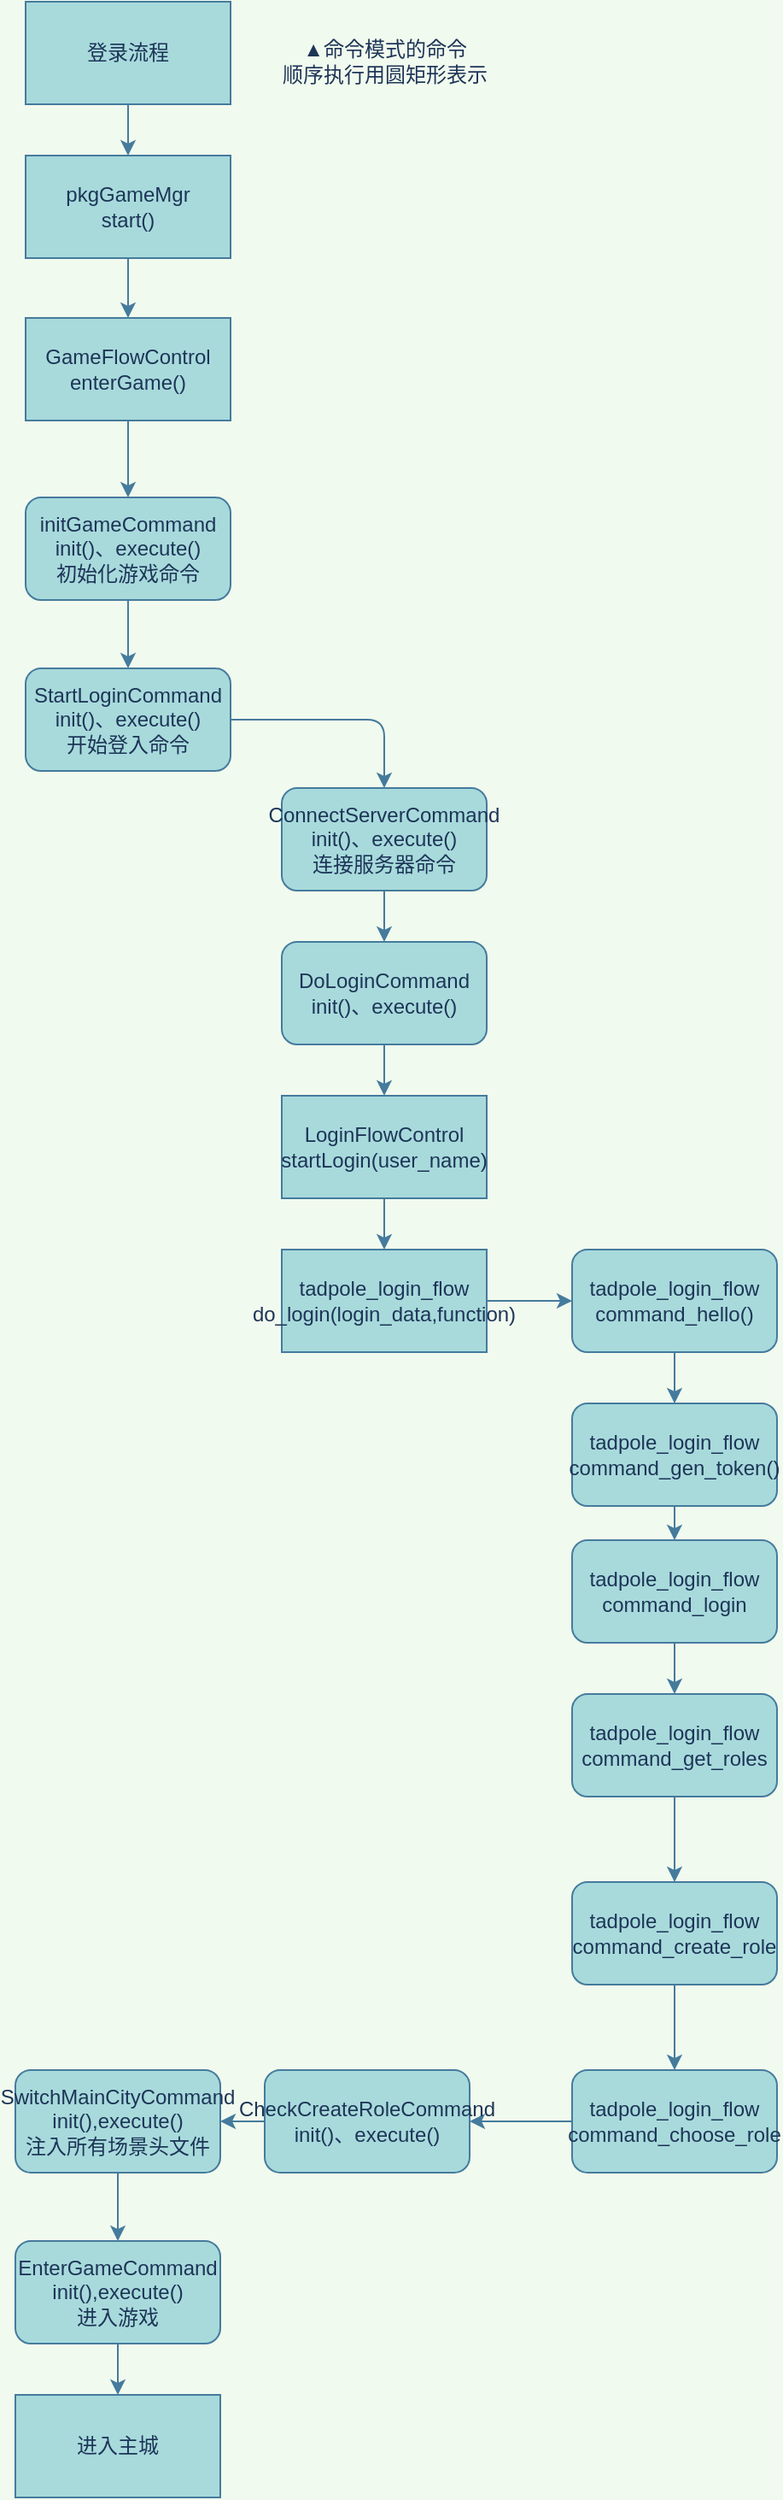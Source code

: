 <mxfile version="14.8.5" type="github"><diagram id="tzbdUWgUeO2pc2LBgH7D" name="Page-1"><mxGraphModel dx="862" dy="775" grid="1" gridSize="10" guides="1" tooltips="1" connect="1" arrows="1" fold="1" page="1" pageScale="1" pageWidth="827" pageHeight="1169" background="#F1FAEE" math="0" shadow="0"><root><mxCell id="0"/><mxCell id="1" parent="0"/><mxCell id="bOicGj-2hZTpGaLPxeCQ-3" style="edgeStyle=orthogonalEdgeStyle;curved=0;rounded=1;sketch=0;orthogonalLoop=1;jettySize=auto;html=1;fontColor=#1D3557;strokeColor=#457B9D;fillColor=#A8DADC;" edge="1" parent="1" source="bOicGj-2hZTpGaLPxeCQ-1" target="bOicGj-2hZTpGaLPxeCQ-2"><mxGeometry relative="1" as="geometry"/></mxCell><mxCell id="bOicGj-2hZTpGaLPxeCQ-1" value="登录流程" style="rounded=0;whiteSpace=wrap;html=1;fillColor=#A8DADC;strokeColor=#457B9D;fontColor=#1D3557;" vertex="1" parent="1"><mxGeometry x="360" y="340" width="120" height="60" as="geometry"/></mxCell><mxCell id="bOicGj-2hZTpGaLPxeCQ-5" style="edgeStyle=orthogonalEdgeStyle;curved=0;rounded=1;sketch=0;orthogonalLoop=1;jettySize=auto;html=1;fontColor=#1D3557;strokeColor=#457B9D;fillColor=#A8DADC;" edge="1" parent="1" source="bOicGj-2hZTpGaLPxeCQ-2" target="bOicGj-2hZTpGaLPxeCQ-4"><mxGeometry relative="1" as="geometry"/></mxCell><mxCell id="bOicGj-2hZTpGaLPxeCQ-2" value="pkgGameMgr&lt;br&gt;start()" style="rounded=0;whiteSpace=wrap;html=1;fillColor=#A8DADC;strokeColor=#457B9D;fontColor=#1D3557;" vertex="1" parent="1"><mxGeometry x="360" y="430" width="120" height="60" as="geometry"/></mxCell><mxCell id="bOicGj-2hZTpGaLPxeCQ-13" style="edgeStyle=orthogonalEdgeStyle;curved=0;rounded=1;sketch=0;orthogonalLoop=1;jettySize=auto;html=1;fontColor=#1D3557;strokeColor=#457B9D;fillColor=#A8DADC;" edge="1" parent="1" source="bOicGj-2hZTpGaLPxeCQ-4" target="bOicGj-2hZTpGaLPxeCQ-11"><mxGeometry relative="1" as="geometry"/></mxCell><mxCell id="bOicGj-2hZTpGaLPxeCQ-4" value="GameFlowControl&lt;br&gt;enterGame()" style="rounded=0;whiteSpace=wrap;html=1;sketch=0;fontColor=#1D3557;strokeColor=#457B9D;fillColor=#A8DADC;" vertex="1" parent="1"><mxGeometry x="360" y="525" width="120" height="60" as="geometry"/></mxCell><mxCell id="bOicGj-2hZTpGaLPxeCQ-24" style="edgeStyle=orthogonalEdgeStyle;curved=0;rounded=1;sketch=0;orthogonalLoop=1;jettySize=auto;html=1;fontColor=#1D3557;strokeColor=#457B9D;fillColor=#A8DADC;" edge="1" parent="1" source="bOicGj-2hZTpGaLPxeCQ-11" target="bOicGj-2hZTpGaLPxeCQ-23"><mxGeometry relative="1" as="geometry"/></mxCell><mxCell id="bOicGj-2hZTpGaLPxeCQ-11" value="initGameCommand&lt;br&gt;init()、execute()&lt;br&gt;初始化游戏命令" style="rounded=1;whiteSpace=wrap;html=1;sketch=0;fontColor=#1D3557;strokeColor=#457B9D;fillColor=#A8DADC;" vertex="1" parent="1"><mxGeometry x="360" y="630" width="120" height="60" as="geometry"/></mxCell><mxCell id="bOicGj-2hZTpGaLPxeCQ-12" value="▲命令模式的命令&lt;br&gt;顺序执行用圆矩形表示" style="text;html=1;align=center;verticalAlign=middle;resizable=0;points=[];autosize=1;strokeColor=none;fontColor=#1D3557;" vertex="1" parent="1"><mxGeometry x="500" y="360" width="140" height="30" as="geometry"/></mxCell><mxCell id="bOicGj-2hZTpGaLPxeCQ-26" style="edgeStyle=orthogonalEdgeStyle;curved=0;rounded=1;sketch=0;orthogonalLoop=1;jettySize=auto;html=1;fontColor=#1D3557;strokeColor=#457B9D;fillColor=#A8DADC;" edge="1" parent="1" source="bOicGj-2hZTpGaLPxeCQ-23" target="bOicGj-2hZTpGaLPxeCQ-25"><mxGeometry relative="1" as="geometry"/></mxCell><mxCell id="bOicGj-2hZTpGaLPxeCQ-23" value="StartLoginCommand&lt;br&gt;init()、execute()&lt;br&gt;开始登入命令" style="rounded=1;whiteSpace=wrap;html=1;sketch=0;fontColor=#1D3557;strokeColor=#457B9D;fillColor=#A8DADC;" vertex="1" parent="1"><mxGeometry x="360" y="730" width="120" height="60" as="geometry"/></mxCell><mxCell id="bOicGj-2hZTpGaLPxeCQ-28" style="edgeStyle=orthogonalEdgeStyle;curved=0;rounded=1;sketch=0;orthogonalLoop=1;jettySize=auto;html=1;fontColor=#1D3557;strokeColor=#457B9D;fillColor=#A8DADC;" edge="1" parent="1" source="bOicGj-2hZTpGaLPxeCQ-25" target="bOicGj-2hZTpGaLPxeCQ-27"><mxGeometry relative="1" as="geometry"/></mxCell><mxCell id="bOicGj-2hZTpGaLPxeCQ-25" value="ConnectServerCommand&lt;br&gt;init()、execute()&lt;br&gt;连接服务器命令" style="rounded=1;whiteSpace=wrap;html=1;sketch=0;fontColor=#1D3557;strokeColor=#457B9D;fillColor=#A8DADC;" vertex="1" parent="1"><mxGeometry x="510" y="800" width="120" height="60" as="geometry"/></mxCell><mxCell id="bOicGj-2hZTpGaLPxeCQ-33" style="edgeStyle=orthogonalEdgeStyle;curved=0;rounded=1;sketch=0;orthogonalLoop=1;jettySize=auto;html=1;fontColor=#1D3557;strokeColor=#457B9D;fillColor=#A8DADC;" edge="1" parent="1" source="bOicGj-2hZTpGaLPxeCQ-27" target="bOicGj-2hZTpGaLPxeCQ-32"><mxGeometry relative="1" as="geometry"/></mxCell><mxCell id="bOicGj-2hZTpGaLPxeCQ-27" value="DoLoginCommand&lt;br&gt;init()、execute()&lt;br&gt;" style="rounded=1;whiteSpace=wrap;html=1;sketch=0;fontColor=#1D3557;strokeColor=#457B9D;fillColor=#A8DADC;" vertex="1" parent="1"><mxGeometry x="510" y="890" width="120" height="60" as="geometry"/></mxCell><mxCell id="bOicGj-2hZTpGaLPxeCQ-36" style="edgeStyle=orthogonalEdgeStyle;curved=0;rounded=1;sketch=0;orthogonalLoop=1;jettySize=auto;html=1;fontColor=#1D3557;strokeColor=#457B9D;fillColor=#A8DADC;" edge="1" parent="1" source="bOicGj-2hZTpGaLPxeCQ-32" target="bOicGj-2hZTpGaLPxeCQ-35"><mxGeometry relative="1" as="geometry"/></mxCell><mxCell id="bOicGj-2hZTpGaLPxeCQ-32" value="&lt;span&gt;LoginFlowControl&lt;/span&gt;&lt;br&gt;&lt;span&gt;startLogin(user_name)&lt;/span&gt;" style="rounded=0;whiteSpace=wrap;html=1;sketch=0;fontColor=#1D3557;strokeColor=#457B9D;fillColor=#A8DADC;" vertex="1" parent="1"><mxGeometry x="510" y="980" width="120" height="60" as="geometry"/></mxCell><mxCell id="bOicGj-2hZTpGaLPxeCQ-38" style="edgeStyle=orthogonalEdgeStyle;curved=0;rounded=1;sketch=0;orthogonalLoop=1;jettySize=auto;html=1;fontColor=#1D3557;strokeColor=#457B9D;fillColor=#A8DADC;" edge="1" parent="1" source="bOicGj-2hZTpGaLPxeCQ-35" target="bOicGj-2hZTpGaLPxeCQ-37"><mxGeometry relative="1" as="geometry"/></mxCell><mxCell id="bOicGj-2hZTpGaLPxeCQ-35" value="tadpole_login_flow&lt;br&gt;do_login(login_data,function)" style="rounded=0;whiteSpace=wrap;html=1;sketch=0;fontColor=#1D3557;strokeColor=#457B9D;fillColor=#A8DADC;" vertex="1" parent="1"><mxGeometry x="510" y="1070" width="120" height="60" as="geometry"/></mxCell><mxCell id="bOicGj-2hZTpGaLPxeCQ-40" style="edgeStyle=orthogonalEdgeStyle;curved=0;rounded=1;sketch=0;orthogonalLoop=1;jettySize=auto;html=1;fontColor=#1D3557;strokeColor=#457B9D;fillColor=#A8DADC;" edge="1" parent="1" source="bOicGj-2hZTpGaLPxeCQ-37" target="bOicGj-2hZTpGaLPxeCQ-39"><mxGeometry relative="1" as="geometry"/></mxCell><mxCell id="bOicGj-2hZTpGaLPxeCQ-37" value="tadpole_login_flow&lt;br&gt;command_hello()" style="rounded=1;whiteSpace=wrap;html=1;sketch=0;fontColor=#1D3557;strokeColor=#457B9D;fillColor=#A8DADC;" vertex="1" parent="1"><mxGeometry x="680" y="1070" width="120" height="60" as="geometry"/></mxCell><mxCell id="bOicGj-2hZTpGaLPxeCQ-42" style="edgeStyle=orthogonalEdgeStyle;curved=0;rounded=1;sketch=0;orthogonalLoop=1;jettySize=auto;html=1;fontColor=#1D3557;strokeColor=#457B9D;fillColor=#A8DADC;" edge="1" parent="1" source="bOicGj-2hZTpGaLPxeCQ-39" target="bOicGj-2hZTpGaLPxeCQ-41"><mxGeometry relative="1" as="geometry"/></mxCell><mxCell id="bOicGj-2hZTpGaLPxeCQ-39" value="tadpole_login_flow&lt;br&gt;command_gen_token()" style="rounded=1;whiteSpace=wrap;html=1;sketch=0;fontColor=#1D3557;strokeColor=#457B9D;fillColor=#A8DADC;" vertex="1" parent="1"><mxGeometry x="680" y="1160" width="120" height="60" as="geometry"/></mxCell><mxCell id="bOicGj-2hZTpGaLPxeCQ-44" style="edgeStyle=orthogonalEdgeStyle;curved=0;rounded=1;sketch=0;orthogonalLoop=1;jettySize=auto;html=1;fontColor=#1D3557;strokeColor=#457B9D;fillColor=#A8DADC;" edge="1" parent="1" source="bOicGj-2hZTpGaLPxeCQ-41" target="bOicGj-2hZTpGaLPxeCQ-43"><mxGeometry relative="1" as="geometry"/></mxCell><mxCell id="bOicGj-2hZTpGaLPxeCQ-41" value="tadpole_login_flow&lt;br&gt;command_login" style="rounded=1;whiteSpace=wrap;html=1;sketch=0;fontColor=#1D3557;strokeColor=#457B9D;fillColor=#A8DADC;" vertex="1" parent="1"><mxGeometry x="680" y="1240" width="120" height="60" as="geometry"/></mxCell><mxCell id="bOicGj-2hZTpGaLPxeCQ-46" style="edgeStyle=orthogonalEdgeStyle;curved=0;rounded=1;sketch=0;orthogonalLoop=1;jettySize=auto;html=1;fontColor=#1D3557;strokeColor=#457B9D;fillColor=#A8DADC;" edge="1" parent="1" source="bOicGj-2hZTpGaLPxeCQ-43" target="bOicGj-2hZTpGaLPxeCQ-45"><mxGeometry relative="1" as="geometry"/></mxCell><mxCell id="bOicGj-2hZTpGaLPxeCQ-43" value="tadpole_login_flow&lt;br&gt;command_get_roles" style="rounded=1;whiteSpace=wrap;html=1;sketch=0;fontColor=#1D3557;strokeColor=#457B9D;fillColor=#A8DADC;" vertex="1" parent="1"><mxGeometry x="680" y="1330" width="120" height="60" as="geometry"/></mxCell><mxCell id="bOicGj-2hZTpGaLPxeCQ-48" style="edgeStyle=orthogonalEdgeStyle;curved=0;rounded=1;sketch=0;orthogonalLoop=1;jettySize=auto;html=1;fontColor=#1D3557;strokeColor=#457B9D;fillColor=#A8DADC;" edge="1" parent="1" source="bOicGj-2hZTpGaLPxeCQ-45" target="bOicGj-2hZTpGaLPxeCQ-47"><mxGeometry relative="1" as="geometry"/></mxCell><mxCell id="bOicGj-2hZTpGaLPxeCQ-45" value="tadpole_login_flow&lt;br&gt;command_create_role" style="rounded=1;whiteSpace=wrap;html=1;sketch=0;fontColor=#1D3557;strokeColor=#457B9D;fillColor=#A8DADC;" vertex="1" parent="1"><mxGeometry x="680" y="1440" width="120" height="60" as="geometry"/></mxCell><mxCell id="bOicGj-2hZTpGaLPxeCQ-50" style="edgeStyle=orthogonalEdgeStyle;curved=0;rounded=1;sketch=0;orthogonalLoop=1;jettySize=auto;html=1;fontColor=#1D3557;strokeColor=#457B9D;fillColor=#A8DADC;" edge="1" parent="1" source="bOicGj-2hZTpGaLPxeCQ-47" target="bOicGj-2hZTpGaLPxeCQ-49"><mxGeometry relative="1" as="geometry"/></mxCell><mxCell id="bOicGj-2hZTpGaLPxeCQ-47" value="tadpole_login_flow&lt;br&gt;command_choose_role" style="rounded=1;whiteSpace=wrap;html=1;sketch=0;fontColor=#1D3557;strokeColor=#457B9D;fillColor=#A8DADC;" vertex="1" parent="1"><mxGeometry x="680" y="1550" width="120" height="60" as="geometry"/></mxCell><mxCell id="bOicGj-2hZTpGaLPxeCQ-52" style="edgeStyle=orthogonalEdgeStyle;curved=0;rounded=1;sketch=0;orthogonalLoop=1;jettySize=auto;html=1;fontColor=#1D3557;strokeColor=#457B9D;fillColor=#A8DADC;" edge="1" parent="1" source="bOicGj-2hZTpGaLPxeCQ-49" target="bOicGj-2hZTpGaLPxeCQ-51"><mxGeometry relative="1" as="geometry"/></mxCell><mxCell id="bOicGj-2hZTpGaLPxeCQ-49" value="CheckCreateRoleCommand&lt;br&gt;init()、execute()&lt;br&gt;" style="rounded=1;whiteSpace=wrap;html=1;sketch=0;fontColor=#1D3557;strokeColor=#457B9D;fillColor=#A8DADC;" vertex="1" parent="1"><mxGeometry x="500" y="1550" width="120" height="60" as="geometry"/></mxCell><mxCell id="bOicGj-2hZTpGaLPxeCQ-54" style="edgeStyle=orthogonalEdgeStyle;curved=0;rounded=1;sketch=0;orthogonalLoop=1;jettySize=auto;html=1;fontColor=#1D3557;strokeColor=#457B9D;fillColor=#A8DADC;" edge="1" parent="1" source="bOicGj-2hZTpGaLPxeCQ-51" target="bOicGj-2hZTpGaLPxeCQ-53"><mxGeometry relative="1" as="geometry"/></mxCell><mxCell id="bOicGj-2hZTpGaLPxeCQ-51" value="SwitchMainCityCommand&lt;br&gt;init(),execute()&lt;br&gt;注入所有场景头文件" style="rounded=1;whiteSpace=wrap;html=1;sketch=0;fontColor=#1D3557;strokeColor=#457B9D;fillColor=#A8DADC;" vertex="1" parent="1"><mxGeometry x="354" y="1550" width="120" height="60" as="geometry"/></mxCell><mxCell id="bOicGj-2hZTpGaLPxeCQ-56" style="edgeStyle=orthogonalEdgeStyle;curved=0;rounded=1;sketch=0;orthogonalLoop=1;jettySize=auto;html=1;fontColor=#1D3557;strokeColor=#457B9D;fillColor=#A8DADC;" edge="1" parent="1" source="bOicGj-2hZTpGaLPxeCQ-53" target="bOicGj-2hZTpGaLPxeCQ-55"><mxGeometry relative="1" as="geometry"/></mxCell><mxCell id="bOicGj-2hZTpGaLPxeCQ-53" value="EnterGameCommand&lt;br&gt;init(),execute()&lt;br&gt;进入游戏" style="rounded=1;whiteSpace=wrap;html=1;sketch=0;fontColor=#1D3557;strokeColor=#457B9D;fillColor=#A8DADC;" vertex="1" parent="1"><mxGeometry x="354" y="1650" width="120" height="60" as="geometry"/></mxCell><mxCell id="bOicGj-2hZTpGaLPxeCQ-55" value="进入主城" style="rounded=0;whiteSpace=wrap;html=1;sketch=0;fontColor=#1D3557;strokeColor=#457B9D;fillColor=#A8DADC;" vertex="1" parent="1"><mxGeometry x="354" y="1740" width="120" height="60" as="geometry"/></mxCell></root></mxGraphModel></diagram></mxfile>